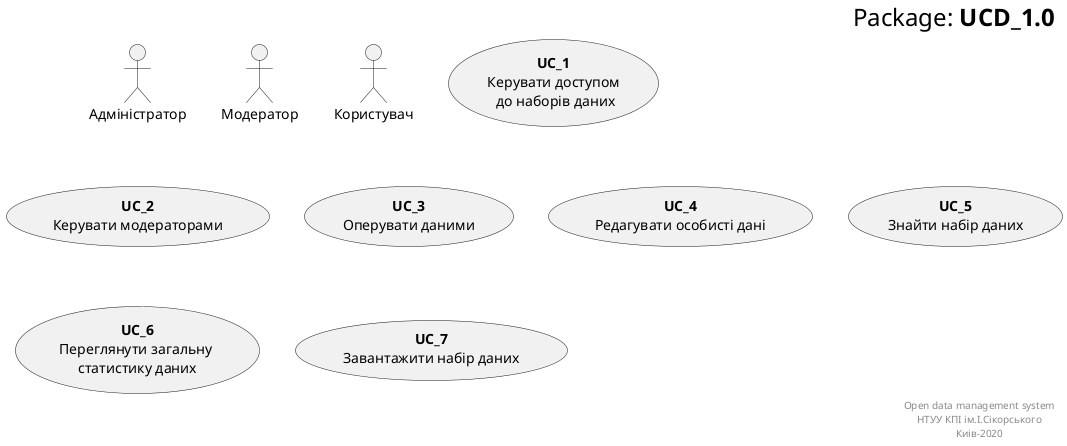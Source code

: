 @startuml
right header
        <font size=24 color=black>Package: <b>UCD_1.0
    end header

actor :Адміністратор: as Admin
actor :Модератор: as Moder
actor :Користувач: as User

usecase "<b>UC_1</b>\nКерувати доступом\n до наборів даних" as UC_1
usecase "<b>UC_2</b>\nКерувати модераторами" as UC_2

usecase "<b>UC_3</b>\nОперувати даними" as UC_3
usecase "<b>UC_4</b>\nРедагувати особисті дані" as UC_4

usecase "<b>UC_5</b>\nЗнайти набір даних" as UC_5
usecase "<b>UC_6</b>\nПереглянути загальну \nстатистику даних" as UC_6
usecase "<b>UC_7</b>\nЗавантажити набір даних" as UC_7



    right footer
        Open data management system
        НТУУ КПІ ім.І.Сікорського
        Киів-2020
    end footer
@enduml
